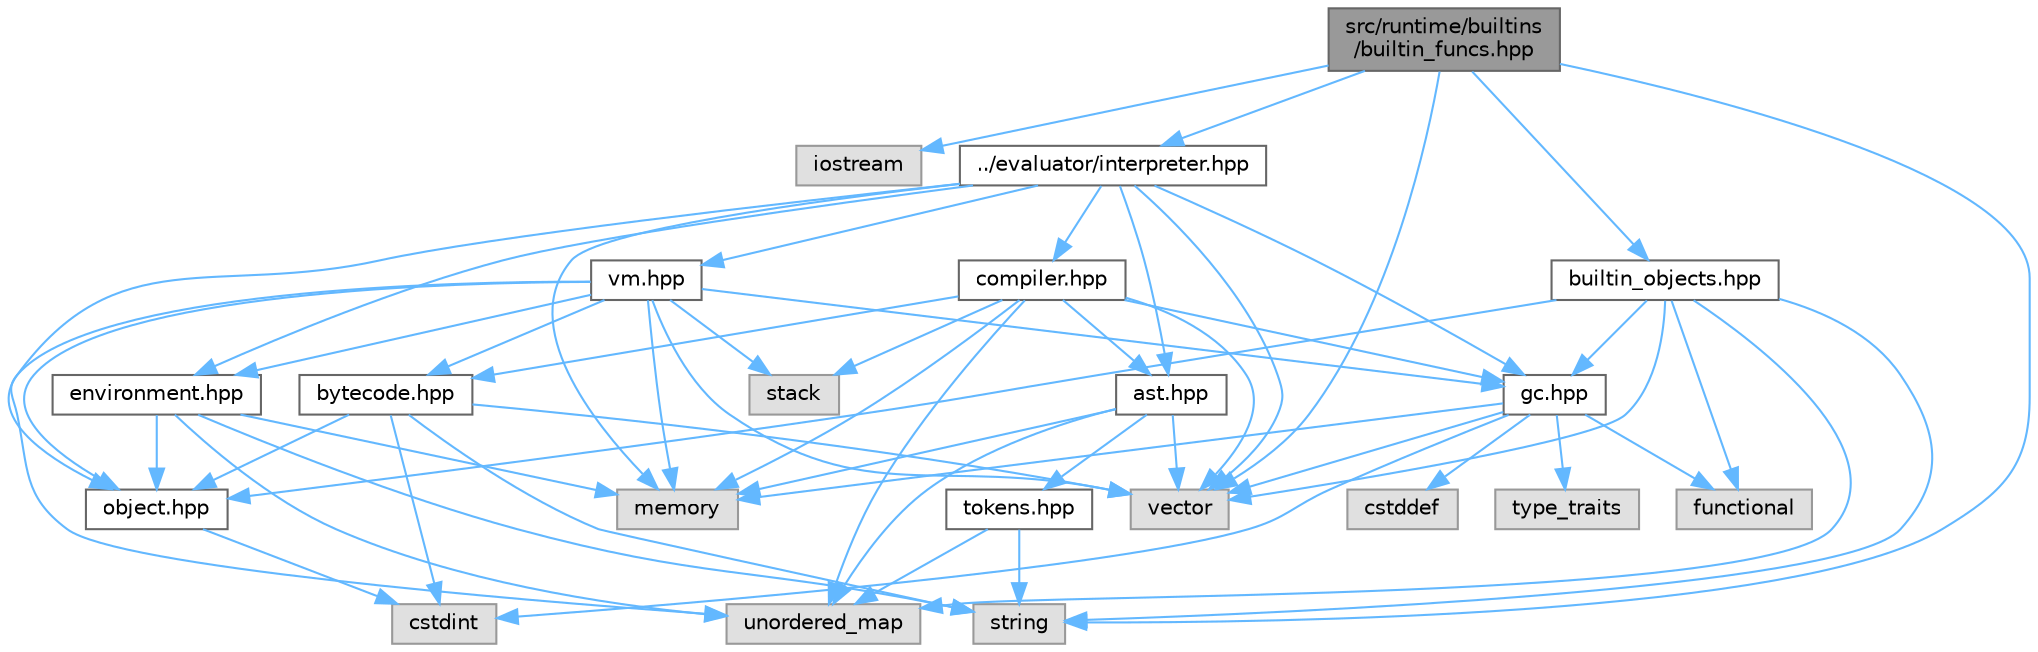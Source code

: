digraph "src/runtime/builtins/builtin_funcs.hpp"
{
 // LATEX_PDF_SIZE
  bgcolor="transparent";
  edge [fontname=Helvetica,fontsize=10,labelfontname=Helvetica,labelfontsize=10];
  node [fontname=Helvetica,fontsize=10,shape=box,height=0.2,width=0.4];
  Node1 [id="Node000001",label="src/runtime/builtins\l/builtin_funcs.hpp",height=0.2,width=0.4,color="gray40", fillcolor="grey60", style="filled", fontcolor="black",tooltip="Implementation of all PEBBL builtin functions."];
  Node1 -> Node2 [id="edge1_Node000001_Node000002",color="steelblue1",style="solid",tooltip=" "];
  Node2 [id="Node000002",label="iostream",height=0.2,width=0.4,color="grey60", fillcolor="#E0E0E0", style="filled",tooltip=" "];
  Node1 -> Node3 [id="edge2_Node000001_Node000003",color="steelblue1",style="solid",tooltip=" "];
  Node3 [id="Node000003",label="string",height=0.2,width=0.4,color="grey60", fillcolor="#E0E0E0", style="filled",tooltip=" "];
  Node1 -> Node4 [id="edge3_Node000001_Node000004",color="steelblue1",style="solid",tooltip=" "];
  Node4 [id="Node000004",label="vector",height=0.2,width=0.4,color="grey60", fillcolor="#E0E0E0", style="filled",tooltip=" "];
  Node1 -> Node5 [id="edge4_Node000001_Node000005",color="steelblue1",style="solid",tooltip=" "];
  Node5 [id="Node000005",label="../evaluator/interpreter.hpp",height=0.2,width=0.4,color="grey40", fillcolor="white", style="filled",URL="$interpreter_8hpp.html",tooltip="Main interpreter/evaluator for executing PEBBL AST."];
  Node5 -> Node6 [id="edge5_Node000005_Node000006",color="steelblue1",style="solid",tooltip=" "];
  Node6 [id="Node000006",label="memory",height=0.2,width=0.4,color="grey60", fillcolor="#E0E0E0", style="filled",tooltip=" "];
  Node5 -> Node4 [id="edge6_Node000005_Node000004",color="steelblue1",style="solid",tooltip=" "];
  Node5 -> Node7 [id="edge7_Node000005_Node000007",color="steelblue1",style="solid",tooltip=" "];
  Node7 [id="Node000007",label="ast.hpp",height=0.2,width=0.4,color="grey40", fillcolor="white", style="filled",URL="$ast_8hpp.html",tooltip="Abstract Syntax Tree node definitions for the PEBBL language."];
  Node7 -> Node6 [id="edge8_Node000007_Node000006",color="steelblue1",style="solid",tooltip=" "];
  Node7 -> Node8 [id="edge9_Node000007_Node000008",color="steelblue1",style="solid",tooltip=" "];
  Node8 [id="Node000008",label="unordered_map",height=0.2,width=0.4,color="grey60", fillcolor="#E0E0E0", style="filled",tooltip=" "];
  Node7 -> Node4 [id="edge10_Node000007_Node000004",color="steelblue1",style="solid",tooltip=" "];
  Node7 -> Node9 [id="edge11_Node000007_Node000009",color="steelblue1",style="solid",tooltip=" "];
  Node9 [id="Node000009",label="tokens.hpp",height=0.2,width=0.4,color="grey40", fillcolor="white", style="filled",URL="$tokens_8hpp.html",tooltip="Token definitions and utilities for the PEBBL lexer."];
  Node9 -> Node3 [id="edge12_Node000009_Node000003",color="steelblue1",style="solid",tooltip=" "];
  Node9 -> Node8 [id="edge13_Node000009_Node000008",color="steelblue1",style="solid",tooltip=" "];
  Node5 -> Node10 [id="edge14_Node000005_Node000010",color="steelblue1",style="solid",tooltip=" "];
  Node10 [id="Node000010",label="compiler.hpp",height=0.2,width=0.4,color="grey40", fillcolor="white", style="filled",URL="$compiler_8hpp.html",tooltip="AST to bytecode compiler for the PEBBL language."];
  Node10 -> Node6 [id="edge15_Node000010_Node000006",color="steelblue1",style="solid",tooltip=" "];
  Node10 -> Node11 [id="edge16_Node000010_Node000011",color="steelblue1",style="solid",tooltip=" "];
  Node11 [id="Node000011",label="stack",height=0.2,width=0.4,color="grey60", fillcolor="#E0E0E0", style="filled",tooltip=" "];
  Node10 -> Node8 [id="edge17_Node000010_Node000008",color="steelblue1",style="solid",tooltip=" "];
  Node10 -> Node4 [id="edge18_Node000010_Node000004",color="steelblue1",style="solid",tooltip=" "];
  Node10 -> Node7 [id="edge19_Node000010_Node000007",color="steelblue1",style="solid",tooltip=" "];
  Node10 -> Node12 [id="edge20_Node000010_Node000012",color="steelblue1",style="solid",tooltip=" "];
  Node12 [id="Node000012",label="bytecode.hpp",height=0.2,width=0.4,color="grey40", fillcolor="white", style="filled",URL="$bytecode_8hpp.html",tooltip="Bytecode instruction definitions and data structures for the PEBBL virtual machine."];
  Node12 -> Node13 [id="edge21_Node000012_Node000013",color="steelblue1",style="solid",tooltip=" "];
  Node13 [id="Node000013",label="cstdint",height=0.2,width=0.4,color="grey60", fillcolor="#E0E0E0", style="filled",tooltip=" "];
  Node12 -> Node3 [id="edge22_Node000012_Node000003",color="steelblue1",style="solid",tooltip=" "];
  Node12 -> Node4 [id="edge23_Node000012_Node000004",color="steelblue1",style="solid",tooltip=" "];
  Node12 -> Node14 [id="edge24_Node000012_Node000014",color="steelblue1",style="solid",tooltip=" "];
  Node14 [id="Node000014",label="object.hpp",height=0.2,width=0.4,color="grey40", fillcolor="white", style="filled",URL="$object_8hpp.html",tooltip="Runtime object system using NaN-boxing for efficient value representation."];
  Node14 -> Node13 [id="edge25_Node000014_Node000013",color="steelblue1",style="solid",tooltip=" "];
  Node10 -> Node15 [id="edge26_Node000010_Node000015",color="steelblue1",style="solid",tooltip=" "];
  Node15 [id="Node000015",label="gc.hpp",height=0.2,width=0.4,color="grey40", fillcolor="white", style="filled",URL="$gc_8hpp.html",tooltip="Garbage collection system for the PEBBL runtime."];
  Node15 -> Node16 [id="edge27_Node000015_Node000016",color="steelblue1",style="solid",tooltip=" "];
  Node16 [id="Node000016",label="cstddef",height=0.2,width=0.4,color="grey60", fillcolor="#E0E0E0", style="filled",tooltip=" "];
  Node15 -> Node13 [id="edge28_Node000015_Node000013",color="steelblue1",style="solid",tooltip=" "];
  Node15 -> Node17 [id="edge29_Node000015_Node000017",color="steelblue1",style="solid",tooltip=" "];
  Node17 [id="Node000017",label="functional",height=0.2,width=0.4,color="grey60", fillcolor="#E0E0E0", style="filled",tooltip=" "];
  Node15 -> Node6 [id="edge30_Node000015_Node000006",color="steelblue1",style="solid",tooltip=" "];
  Node15 -> Node18 [id="edge31_Node000015_Node000018",color="steelblue1",style="solid",tooltip=" "];
  Node18 [id="Node000018",label="type_traits",height=0.2,width=0.4,color="grey60", fillcolor="#E0E0E0", style="filled",tooltip=" "];
  Node15 -> Node4 [id="edge32_Node000015_Node000004",color="steelblue1",style="solid",tooltip=" "];
  Node5 -> Node19 [id="edge33_Node000005_Node000019",color="steelblue1",style="solid",tooltip=" "];
  Node19 [id="Node000019",label="environment.hpp",height=0.2,width=0.4,color="grey40", fillcolor="white", style="filled",URL="$environment_8hpp.html",tooltip="Environment system for variable storage and scope management."];
  Node19 -> Node6 [id="edge34_Node000019_Node000006",color="steelblue1",style="solid",tooltip=" "];
  Node19 -> Node3 [id="edge35_Node000019_Node000003",color="steelblue1",style="solid",tooltip=" "];
  Node19 -> Node8 [id="edge36_Node000019_Node000008",color="steelblue1",style="solid",tooltip=" "];
  Node19 -> Node14 [id="edge37_Node000019_Node000014",color="steelblue1",style="solid",tooltip=" "];
  Node5 -> Node15 [id="edge38_Node000005_Node000015",color="steelblue1",style="solid",tooltip=" "];
  Node5 -> Node14 [id="edge39_Node000005_Node000014",color="steelblue1",style="solid",tooltip=" "];
  Node5 -> Node20 [id="edge40_Node000005_Node000020",color="steelblue1",style="solid",tooltip=" "];
  Node20 [id="Node000020",label="vm.hpp",height=0.2,width=0.4,color="grey40", fillcolor="white", style="filled",URL="$vm_8hpp.html",tooltip="Virtual machine for executing PEBBL bytecode."];
  Node20 -> Node6 [id="edge41_Node000020_Node000006",color="steelblue1",style="solid",tooltip=" "];
  Node20 -> Node11 [id="edge42_Node000020_Node000011",color="steelblue1",style="solid",tooltip=" "];
  Node20 -> Node8 [id="edge43_Node000020_Node000008",color="steelblue1",style="solid",tooltip=" "];
  Node20 -> Node4 [id="edge44_Node000020_Node000004",color="steelblue1",style="solid",tooltip=" "];
  Node20 -> Node12 [id="edge45_Node000020_Node000012",color="steelblue1",style="solid",tooltip=" "];
  Node20 -> Node19 [id="edge46_Node000020_Node000019",color="steelblue1",style="solid",tooltip=" "];
  Node20 -> Node15 [id="edge47_Node000020_Node000015",color="steelblue1",style="solid",tooltip=" "];
  Node20 -> Node14 [id="edge48_Node000020_Node000014",color="steelblue1",style="solid",tooltip=" "];
  Node1 -> Node21 [id="edge49_Node000001_Node000021",color="steelblue1",style="solid",tooltip=" "];
  Node21 [id="Node000021",label="builtin_objects.hpp",height=0.2,width=0.4,color="grey40", fillcolor="white", style="filled",URL="$builtin__objects_8hpp.html",tooltip="Built-in garbage-collected object types (String, Array, Dict)"];
  Node21 -> Node17 [id="edge50_Node000021_Node000017",color="steelblue1",style="solid",tooltip=" "];
  Node21 -> Node3 [id="edge51_Node000021_Node000003",color="steelblue1",style="solid",tooltip=" "];
  Node21 -> Node8 [id="edge52_Node000021_Node000008",color="steelblue1",style="solid",tooltip=" "];
  Node21 -> Node4 [id="edge53_Node000021_Node000004",color="steelblue1",style="solid",tooltip=" "];
  Node21 -> Node15 [id="edge54_Node000021_Node000015",color="steelblue1",style="solid",tooltip=" "];
  Node21 -> Node14 [id="edge55_Node000021_Node000014",color="steelblue1",style="solid",tooltip=" "];
}
